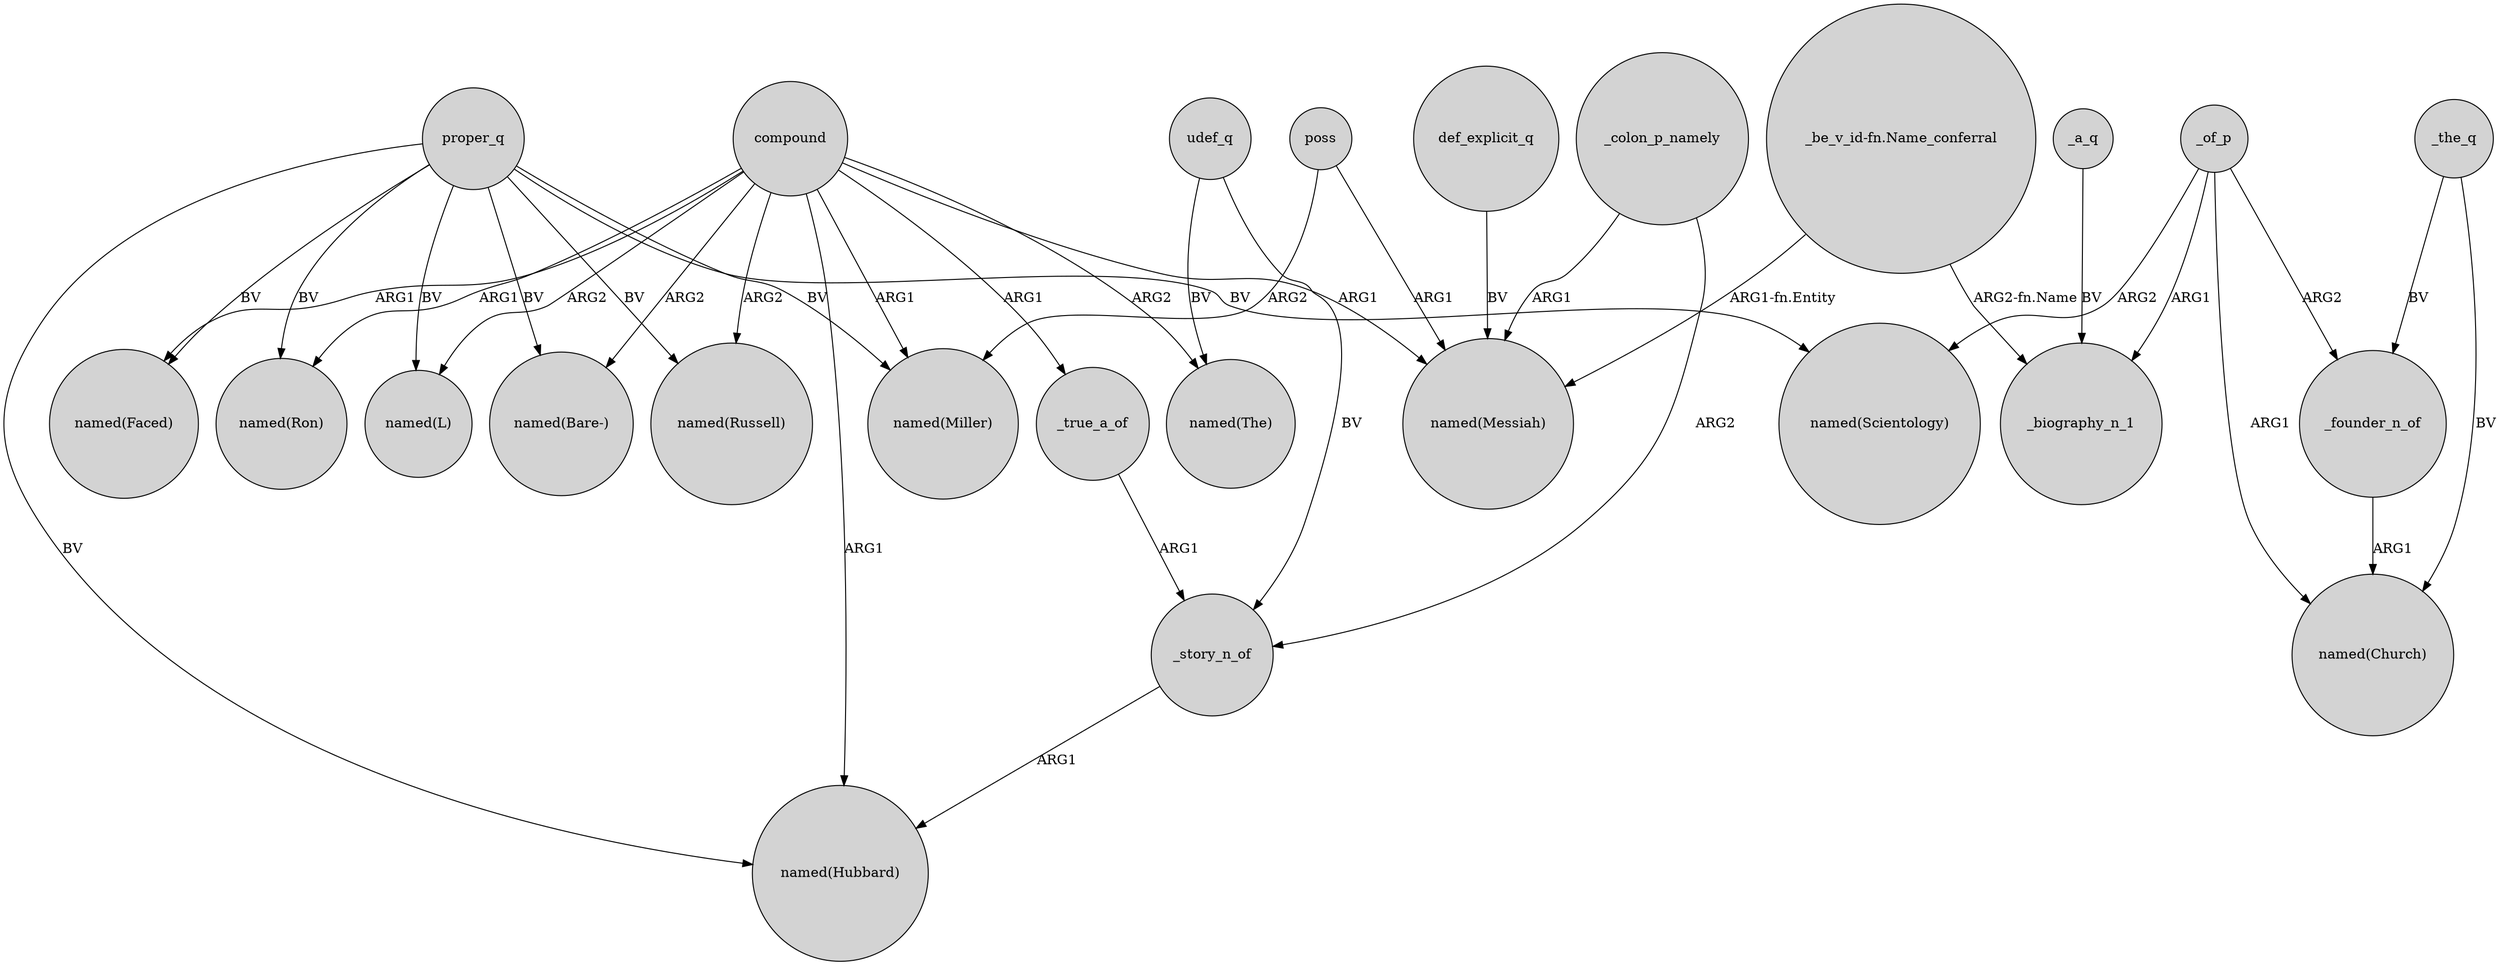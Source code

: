 digraph {
	node [shape=circle style=filled]
	compound -> "named(Miller)" [label=ARG1]
	compound -> "named(L)" [label=ARG2]
	proper_q -> "named(Miller)" [label=BV]
	compound -> "named(Bare-)" [label=ARG2]
	_the_q -> "named(Church)" [label=BV]
	proper_q -> "named(Faced)" [label=BV]
	poss -> "named(Miller)" [label=ARG2]
	proper_q -> "named(Hubbard)" [label=BV]
	compound -> _true_a_of [label=ARG1]
	"_be_v_id-fn.Name_conferral" -> _biography_n_1 [label="ARG2-fn.Name"]
	_true_a_of -> _story_n_of [label=ARG1]
	_of_p -> _founder_n_of [label=ARG2]
	proper_q -> "named(Ron)" [label=BV]
	_of_p -> "named(Church)" [label=ARG1]
	_of_p -> "named(Scientology)" [label=ARG2]
	_a_q -> _biography_n_1 [label=BV]
	compound -> "named(Hubbard)" [label=ARG1]
	_of_p -> _biography_n_1 [label=ARG1]
	_founder_n_of -> "named(Church)" [label=ARG1]
	_colon_p_namely -> _story_n_of [label=ARG2]
	udef_q -> _story_n_of [label=BV]
	poss -> "named(Messiah)" [label=ARG1]
	_colon_p_namely -> "named(Messiah)" [label=ARG1]
	_story_n_of -> "named(Hubbard)" [label=ARG1]
	compound -> "named(Ron)" [label=ARG1]
	proper_q -> "named(Scientology)" [label=BV]
	"_be_v_id-fn.Name_conferral" -> "named(Messiah)" [label="ARG1-fn.Entity"]
	compound -> "named(The)" [label=ARG2]
	compound -> "named(Messiah)" [label=ARG1]
	proper_q -> "named(Bare-)" [label=BV]
	proper_q -> "named(L)" [label=BV]
	compound -> "named(Russell)" [label=ARG2]
	compound -> "named(Faced)" [label=ARG1]
	def_explicit_q -> "named(Messiah)" [label=BV]
	_the_q -> _founder_n_of [label=BV]
	udef_q -> "named(The)" [label=BV]
	proper_q -> "named(Russell)" [label=BV]
}
